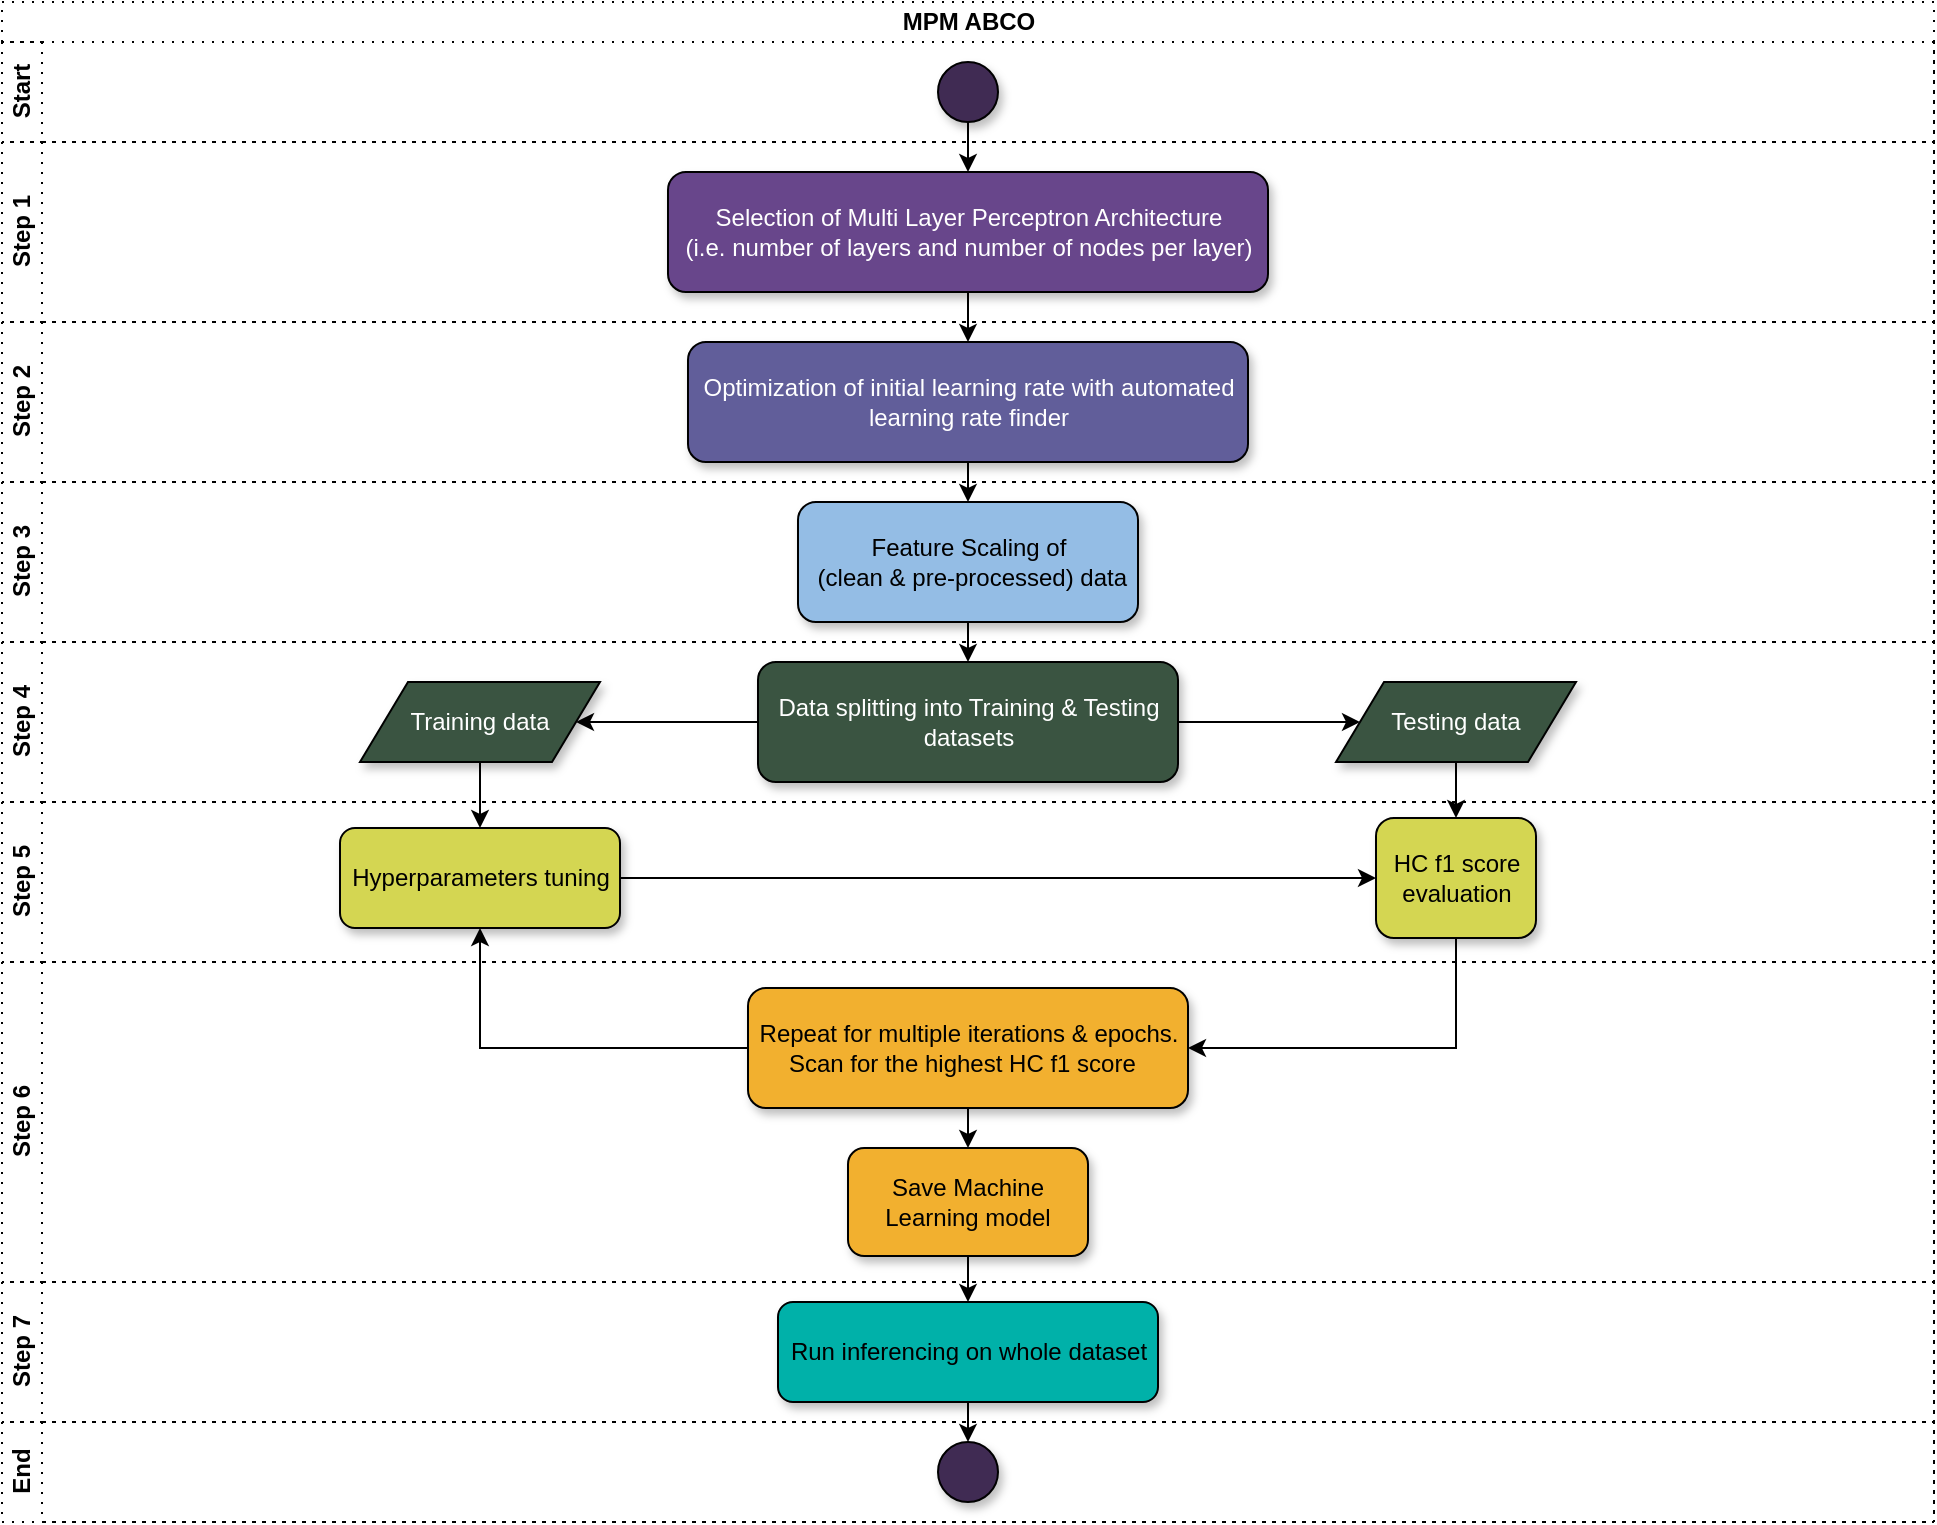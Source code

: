 <mxfile version="10.6.3" type="github"><diagram name="Page-1" id="c7488fd3-1785-93aa-aadb-54a6760d102a"><mxGraphModel dx="1394" dy="764" grid="1" gridSize="10" guides="1" tooltips="1" connect="1" arrows="1" fold="1" page="1" pageScale="1" pageWidth="1169" pageHeight="827" background="none" math="0" shadow="0"><root><mxCell id="0"/><mxCell id="1" parent="0"/><mxCell id="JIvHP3kU_aK-2rKT88hh-11" value="MPM ABCO" style="swimlane;html=1;childLayout=stackLayout;resizeParent=1;resizeParentMax=0;horizontal=1;startSize=20;horizontalStack=0;strokeColor=#000000;dashed=1;dashPattern=1 4;shadow=0;fillColor=none;" vertex="1" parent="1"><mxGeometry x="101" y="20" width="966" height="760" as="geometry"><mxRectangle x="174" width="30" height="90" as="alternateBounds"/></mxGeometry></mxCell><mxCell id="JIvHP3kU_aK-2rKT88hh-12" value="Start&lt;br&gt;" style="swimlane;html=1;startSize=20;horizontal=0;strokeColor=#000000;dashed=1;dashPattern=1 4;shadow=0;fillColor=none;" vertex="1" parent="JIvHP3kU_aK-2rKT88hh-11"><mxGeometry y="20" width="966" height="50" as="geometry"/></mxCell><mxCell id="JIvHP3kU_aK-2rKT88hh-18" value="" style="ellipse;whiteSpace=wrap;html=1;aspect=fixed;shadow=1;fillColor=#402B53;strokeColor=#000000;" vertex="1" parent="JIvHP3kU_aK-2rKT88hh-12"><mxGeometry x="468" y="10" width="30" height="30" as="geometry"/></mxCell><mxCell id="JIvHP3kU_aK-2rKT88hh-13" value="Step 1&lt;br&gt;" style="swimlane;html=1;startSize=20;horizontal=0;strokeColor=#000000;dashed=1;dashPattern=1 4;shadow=0;fillColor=none;" vertex="1" parent="JIvHP3kU_aK-2rKT88hh-11"><mxGeometry y="70" width="966" height="90" as="geometry"><mxRectangle y="70" width="820" height="60" as="alternateBounds"/></mxGeometry></mxCell><mxCell id="JIvHP3kU_aK-2rKT88hh-19" value="&lt;br&gt;Selection of Multi Layer Perceptron Architecture&lt;br&gt;(i.e. number of layers and number of nodes per layer)&lt;br&gt;&lt;br&gt;" style="rounded=1;html=1;shadow=1;fillColor=#68468B;fontColor=#FFFFFF;strokeColor=#000000;" vertex="1" parent="JIvHP3kU_aK-2rKT88hh-13"><mxGeometry x="333" y="15" width="300" height="60" as="geometry"/></mxCell><mxCell id="JIvHP3kU_aK-2rKT88hh-14" value="Step 2&lt;br&gt;" style="swimlane;html=1;startSize=20;horizontal=0;strokeColor=#000000;dashed=1;dashPattern=1 4;shadow=0;fillColor=none;" vertex="1" parent="JIvHP3kU_aK-2rKT88hh-11"><mxGeometry y="160" width="966" height="80" as="geometry"/></mxCell><mxCell id="JIvHP3kU_aK-2rKT88hh-20" value="&lt;br&gt;Optimization of initial learning rate with automated &lt;br&gt;learning rate finder&lt;br&gt;&lt;br&gt;" style="rounded=1;html=1;shadow=1;fillColor=#615E9A;fontColor=#FFFFFF;strokeColor=#000000;" vertex="1" parent="JIvHP3kU_aK-2rKT88hh-14"><mxGeometry x="343" y="10" width="280" height="60" as="geometry"/></mxCell><mxCell id="JIvHP3kU_aK-2rKT88hh-15" value="Step 3&lt;br&gt;" style="swimlane;html=1;startSize=20;horizontal=0;strokeColor=#000000;dashed=1;dashPattern=1 4;shadow=0;fillColor=none;" vertex="1" parent="JIvHP3kU_aK-2rKT88hh-11"><mxGeometry y="240" width="966" height="80" as="geometry"/></mxCell><mxCell id="JIvHP3kU_aK-2rKT88hh-23" value="&lt;br&gt;Feature Scaling of&lt;br&gt;&amp;nbsp;(clean &amp;amp; pre-processed) data&lt;br&gt;&lt;br&gt;" style="rounded=1;html=1;shadow=1;fillColor=#94BDE5;strokeColor=#000000;" vertex="1" parent="JIvHP3kU_aK-2rKT88hh-15"><mxGeometry x="398" y="10" width="170" height="60" as="geometry"/></mxCell><mxCell id="JIvHP3kU_aK-2rKT88hh-39" value="Step 4&lt;br&gt;" style="swimlane;html=1;startSize=20;horizontal=0;strokeColor=#000000;dashed=1;dashPattern=1 4;shadow=0;fillColor=none;" vertex="1" parent="JIvHP3kU_aK-2rKT88hh-11"><mxGeometry y="320" width="966" height="80" as="geometry"/></mxCell><mxCell id="JIvHP3kU_aK-2rKT88hh-108" value="" style="rounded=0;orthogonalLoop=1;jettySize=auto;html=1;shadow=0;strokeColor=#000000;fontColor=#FFFFFF;" edge="1" parent="JIvHP3kU_aK-2rKT88hh-39" source="JIvHP3kU_aK-2rKT88hh-40" target="JIvHP3kU_aK-2rKT88hh-59"><mxGeometry relative="1" as="geometry"/></mxCell><mxCell id="JIvHP3kU_aK-2rKT88hh-109" value="" style="edgeStyle=none;rounded=0;orthogonalLoop=1;jettySize=auto;html=1;shadow=0;strokeColor=#000000;fontColor=#FFFFFF;" edge="1" parent="JIvHP3kU_aK-2rKT88hh-39" source="JIvHP3kU_aK-2rKT88hh-40" target="JIvHP3kU_aK-2rKT88hh-58"><mxGeometry relative="1" as="geometry"/></mxCell><mxCell id="JIvHP3kU_aK-2rKT88hh-40" value="&lt;br&gt;Data splitting into Training &amp;amp; Testing&lt;br&gt;datasets&lt;br&gt;&lt;br&gt;" style="rounded=1;html=1;shadow=1;fillColor=#3A5441;fontColor=#FFFFFF;strokeColor=#000000;" vertex="1" parent="JIvHP3kU_aK-2rKT88hh-39"><mxGeometry x="378" y="10" width="210" height="60" as="geometry"/></mxCell><mxCell id="JIvHP3kU_aK-2rKT88hh-58" value="&lt;br&gt;Training data&lt;br&gt;&lt;br&gt;" style="shape=parallelogram;perimeter=parallelogramPerimeter;whiteSpace=wrap;html=1;shadow=1;fillColor=#3A5441;fontColor=#FFFFFF;strokeColor=#000000;" vertex="1" parent="JIvHP3kU_aK-2rKT88hh-39"><mxGeometry x="179" y="20" width="120" height="40" as="geometry"/></mxCell><mxCell id="JIvHP3kU_aK-2rKT88hh-59" value="&lt;br&gt;Testing data&lt;br&gt;&lt;br&gt;" style="shape=parallelogram;perimeter=parallelogramPerimeter;whiteSpace=wrap;html=1;shadow=1;fillColor=#3A5441;fontColor=#FFFFFF;strokeColor=#000000;" vertex="1" parent="JIvHP3kU_aK-2rKT88hh-39"><mxGeometry x="667" y="20" width="120" height="40" as="geometry"/></mxCell><mxCell id="JIvHP3kU_aK-2rKT88hh-65" value="" style="edgeStyle=none;rounded=0;orthogonalLoop=1;jettySize=auto;html=1;shadow=0;strokeColor=#000000;" edge="1" parent="JIvHP3kU_aK-2rKT88hh-11" source="JIvHP3kU_aK-2rKT88hh-59" target="JIvHP3kU_aK-2rKT88hh-57"><mxGeometry relative="1" as="geometry"/></mxCell><mxCell id="JIvHP3kU_aK-2rKT88hh-52" value="Step 5&lt;br&gt;" style="swimlane;html=1;startSize=20;horizontal=0;strokeColor=#000000;dashed=1;dashPattern=1 4;shadow=0;fillColor=none;" vertex="1" parent="JIvHP3kU_aK-2rKT88hh-11"><mxGeometry y="400" width="966" height="80" as="geometry"/></mxCell><mxCell id="JIvHP3kU_aK-2rKT88hh-111" value="" style="edgeStyle=none;rounded=0;orthogonalLoop=1;jettySize=auto;html=1;shadow=0;strokeColor=#000000;fontColor=#FFFFFF;entryX=0;entryY=0.5;entryDx=0;entryDy=0;" edge="1" parent="JIvHP3kU_aK-2rKT88hh-52" source="JIvHP3kU_aK-2rKT88hh-56" target="JIvHP3kU_aK-2rKT88hh-57"><mxGeometry relative="1" as="geometry"><mxPoint x="389" y="38" as="targetPoint"/></mxGeometry></mxCell><mxCell id="JIvHP3kU_aK-2rKT88hh-56" value="&lt;br&gt;Hyperparameters tuning&lt;br&gt;&lt;br&gt;" style="rounded=1;html=1;shadow=1;fillColor=#D4D652;strokeColor=#000000;" vertex="1" parent="JIvHP3kU_aK-2rKT88hh-52"><mxGeometry x="169" y="13" width="140" height="50" as="geometry"/></mxCell><mxCell id="JIvHP3kU_aK-2rKT88hh-57" value="&lt;br&gt;HC f1 score &lt;br&gt;evaluation&lt;br&gt;&lt;br&gt;" style="rounded=1;html=1;shadow=1;fillColor=#D4D652;strokeColor=#000000;" vertex="1" parent="JIvHP3kU_aK-2rKT88hh-52"><mxGeometry x="687" y="8" width="80" height="60" as="geometry"/></mxCell><mxCell id="JIvHP3kU_aK-2rKT88hh-36" value="" style="rounded=0;orthogonalLoop=1;jettySize=auto;html=1;shadow=0;strokeColor=#000000;" edge="1" parent="JIvHP3kU_aK-2rKT88hh-11" source="JIvHP3kU_aK-2rKT88hh-18" target="JIvHP3kU_aK-2rKT88hh-19"><mxGeometry relative="1" as="geometry"/></mxCell><mxCell id="JIvHP3kU_aK-2rKT88hh-67" value="Step 6&lt;br&gt;" style="swimlane;html=1;startSize=20;horizontal=0;strokeColor=#000000;dashed=1;dashPattern=1 4;shadow=0;fillColor=none;" vertex="1" parent="JIvHP3kU_aK-2rKT88hh-11"><mxGeometry y="480" width="966" height="160" as="geometry"/></mxCell><mxCell id="JIvHP3kU_aK-2rKT88hh-101" style="edgeStyle=orthogonalEdgeStyle;rounded=0;orthogonalLoop=1;jettySize=auto;html=1;exitX=0.5;exitY=1;exitDx=0;exitDy=0;entryX=0.5;entryY=0;entryDx=0;entryDy=0;shadow=0;strokeColor=#000000;fontColor=#FFFFFF;" edge="1" parent="JIvHP3kU_aK-2rKT88hh-67" source="JIvHP3kU_aK-2rKT88hh-69" target="JIvHP3kU_aK-2rKT88hh-71"><mxGeometry relative="1" as="geometry"/></mxCell><mxCell id="JIvHP3kU_aK-2rKT88hh-69" value="&lt;br&gt;Repeat for multiple iterations &amp;amp; epochs.&lt;br&gt;Scan for the highest HC f1 score&amp;nbsp;&amp;nbsp;&lt;br&gt;&lt;br&gt;" style="rounded=1;html=1;shadow=1;fillColor=#F2B02F;strokeColor=#000000;" vertex="1" parent="JIvHP3kU_aK-2rKT88hh-67"><mxGeometry x="373" y="13" width="220" height="60" as="geometry"/></mxCell><mxCell id="JIvHP3kU_aK-2rKT88hh-71" value="&lt;br&gt;Save Machine Learning model&lt;br&gt;&lt;br&gt;" style="rounded=1;whiteSpace=wrap;html=1;shadow=1;fillColor=#F2B02F;strokeColor=#000000;" vertex="1" parent="JIvHP3kU_aK-2rKT88hh-67"><mxGeometry x="423" y="93" width="120" height="54" as="geometry"/></mxCell><mxCell id="JIvHP3kU_aK-2rKT88hh-74" value="Step 7&lt;br&gt;" style="swimlane;html=1;startSize=20;horizontal=0;strokeColor=#000000;dashed=1;dashPattern=1 4;shadow=0;fillColor=none;" vertex="1" parent="JIvHP3kU_aK-2rKT88hh-11"><mxGeometry y="640" width="966" height="70" as="geometry"/></mxCell><mxCell id="JIvHP3kU_aK-2rKT88hh-76" value="&lt;br&gt;Run inferencing on whole dataset&lt;br&gt;&amp;nbsp;&lt;br&gt;" style="rounded=1;html=1;shadow=1;fillColor=#00B1A9;strokeColor=#000000;" vertex="1" parent="JIvHP3kU_aK-2rKT88hh-74"><mxGeometry x="388" y="10" width="190" height="50" as="geometry"/></mxCell><mxCell id="JIvHP3kU_aK-2rKT88hh-81" value="End&lt;br&gt;" style="swimlane;html=1;startSize=20;horizontal=0;strokeColor=#000000;dashed=1;dashPattern=1 4;shadow=0;fillColor=none;" vertex="1" parent="JIvHP3kU_aK-2rKT88hh-11"><mxGeometry y="710" width="966" height="50" as="geometry"/></mxCell><mxCell id="JIvHP3kU_aK-2rKT88hh-83" value="" style="ellipse;whiteSpace=wrap;html=1;aspect=fixed;shadow=1;fillColor=#402B53;strokeColor=#000000;" vertex="1" parent="JIvHP3kU_aK-2rKT88hh-81"><mxGeometry x="468" y="10" width="30" height="30" as="geometry"/></mxCell><mxCell id="JIvHP3kU_aK-2rKT88hh-37" style="edgeStyle=none;rounded=0;orthogonalLoop=1;jettySize=auto;html=1;exitX=0.5;exitY=1;exitDx=0;exitDy=0;entryX=0.5;entryY=0;entryDx=0;entryDy=0;shadow=0;strokeColor=#000000;" edge="1" parent="JIvHP3kU_aK-2rKT88hh-11" source="JIvHP3kU_aK-2rKT88hh-19" target="JIvHP3kU_aK-2rKT88hh-20"><mxGeometry relative="1" as="geometry"/></mxCell><mxCell id="JIvHP3kU_aK-2rKT88hh-38" style="edgeStyle=none;rounded=0;orthogonalLoop=1;jettySize=auto;html=1;exitX=0.5;exitY=1;exitDx=0;exitDy=0;entryX=0.5;entryY=0;entryDx=0;entryDy=0;shadow=0;strokeColor=#000000;" edge="1" parent="JIvHP3kU_aK-2rKT88hh-11" source="JIvHP3kU_aK-2rKT88hh-20" target="JIvHP3kU_aK-2rKT88hh-23"><mxGeometry relative="1" as="geometry"/></mxCell><mxCell id="JIvHP3kU_aK-2rKT88hh-43" style="edgeStyle=none;rounded=0;orthogonalLoop=1;jettySize=auto;html=1;exitX=0.5;exitY=1;exitDx=0;exitDy=0;entryX=0.5;entryY=0;entryDx=0;entryDy=0;shadow=0;strokeColor=#000000;" edge="1" parent="JIvHP3kU_aK-2rKT88hh-11" source="JIvHP3kU_aK-2rKT88hh-23" target="JIvHP3kU_aK-2rKT88hh-40"><mxGeometry relative="1" as="geometry"/></mxCell><mxCell id="JIvHP3kU_aK-2rKT88hh-62" value="" style="edgeStyle=none;rounded=0;orthogonalLoop=1;jettySize=auto;html=1;shadow=0;strokeColor=#000000;" edge="1" parent="JIvHP3kU_aK-2rKT88hh-11" source="JIvHP3kU_aK-2rKT88hh-58" target="JIvHP3kU_aK-2rKT88hh-56"><mxGeometry relative="1" as="geometry"/></mxCell><mxCell id="JIvHP3kU_aK-2rKT88hh-78" style="edgeStyle=none;rounded=0;orthogonalLoop=1;jettySize=auto;html=1;exitX=0.5;exitY=1;exitDx=0;exitDy=0;entryX=0.5;entryY=0;entryDx=0;entryDy=0;shadow=0;strokeColor=#000000;" edge="1" parent="JIvHP3kU_aK-2rKT88hh-11" source="JIvHP3kU_aK-2rKT88hh-71" target="JIvHP3kU_aK-2rKT88hh-76"><mxGeometry relative="1" as="geometry"/></mxCell><mxCell id="JIvHP3kU_aK-2rKT88hh-84" style="edgeStyle=none;rounded=0;orthogonalLoop=1;jettySize=auto;html=1;exitX=0.5;exitY=1;exitDx=0;exitDy=0;entryX=0.5;entryY=0;entryDx=0;entryDy=0;shadow=0;strokeColor=#000000;" edge="1" parent="JIvHP3kU_aK-2rKT88hh-11" source="JIvHP3kU_aK-2rKT88hh-76" target="JIvHP3kU_aK-2rKT88hh-83"><mxGeometry relative="1" as="geometry"/></mxCell><mxCell id="JIvHP3kU_aK-2rKT88hh-104" style="edgeStyle=orthogonalEdgeStyle;rounded=0;orthogonalLoop=1;jettySize=auto;html=1;exitX=0.5;exitY=1;exitDx=0;exitDy=0;entryX=1;entryY=0.5;entryDx=0;entryDy=0;shadow=0;strokeColor=#000000;fontColor=#FFFFFF;" edge="1" parent="JIvHP3kU_aK-2rKT88hh-11" source="JIvHP3kU_aK-2rKT88hh-57" target="JIvHP3kU_aK-2rKT88hh-69"><mxGeometry relative="1" as="geometry"/></mxCell><mxCell id="JIvHP3kU_aK-2rKT88hh-105" style="edgeStyle=orthogonalEdgeStyle;rounded=0;orthogonalLoop=1;jettySize=auto;html=1;exitX=0;exitY=0.5;exitDx=0;exitDy=0;entryX=0.5;entryY=1;entryDx=0;entryDy=0;shadow=0;strokeColor=#000000;fontColor=#FFFFFF;" edge="1" parent="JIvHP3kU_aK-2rKT88hh-11" source="JIvHP3kU_aK-2rKT88hh-69" target="JIvHP3kU_aK-2rKT88hh-56"><mxGeometry relative="1" as="geometry"/></mxCell></root></mxGraphModel></diagram></mxfile>